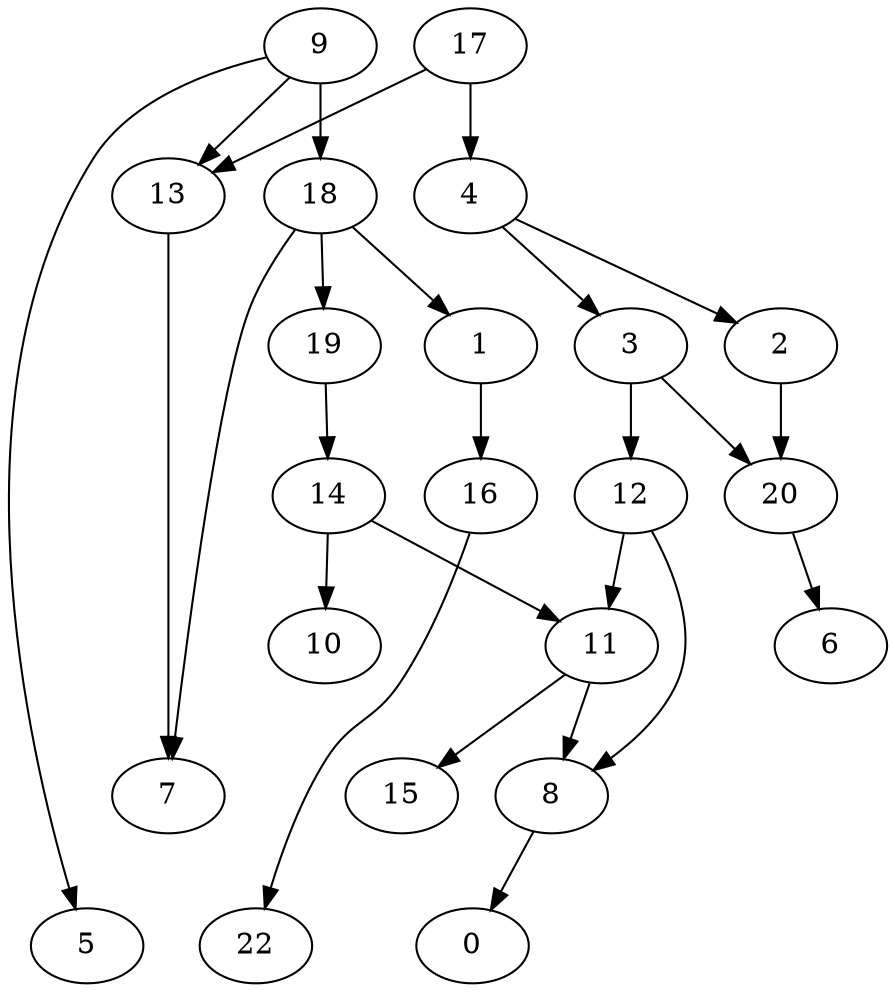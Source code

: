 digraph G {
    1;
    16;
    22;
    2;
    20;
    6;
    3;
    12;
    11;
    8;
    15;
    0;
    4;
    9;
    5;
    13;
    18;
    7;
    19;
    14;
    10;
    17;
    1 -> 16 [weight=0];
    16 -> 22 [weight=0];
    2 -> 20 [weight=0];
    20 -> 6 [weight=0];
    3 -> 20 [weight=0];
    3 -> 12 [weight=1];
    12 -> 11 [weight=0];
    12 -> 8 [weight=0];
    11 -> 8 [weight=0];
    11 -> 15 [weight=0];
    8 -> 0 [weight=0];
    4 -> 2 [weight=0];
    4 -> 3 [weight=0];
    9 -> 5 [weight=0];
    9 -> 13 [weight=0];
    9 -> 18 [weight=1];
    13 -> 7 [weight=0];
    18 -> 1 [weight=0];
    18 -> 7 [weight=0];
    18 -> 19 [weight=0];
    19 -> 14 [weight=0];
    14 -> 11 [weight=0];
    14 -> 10 [weight=0];
    17 -> 4 [weight=0];
    17 -> 13 [weight=0];
}

